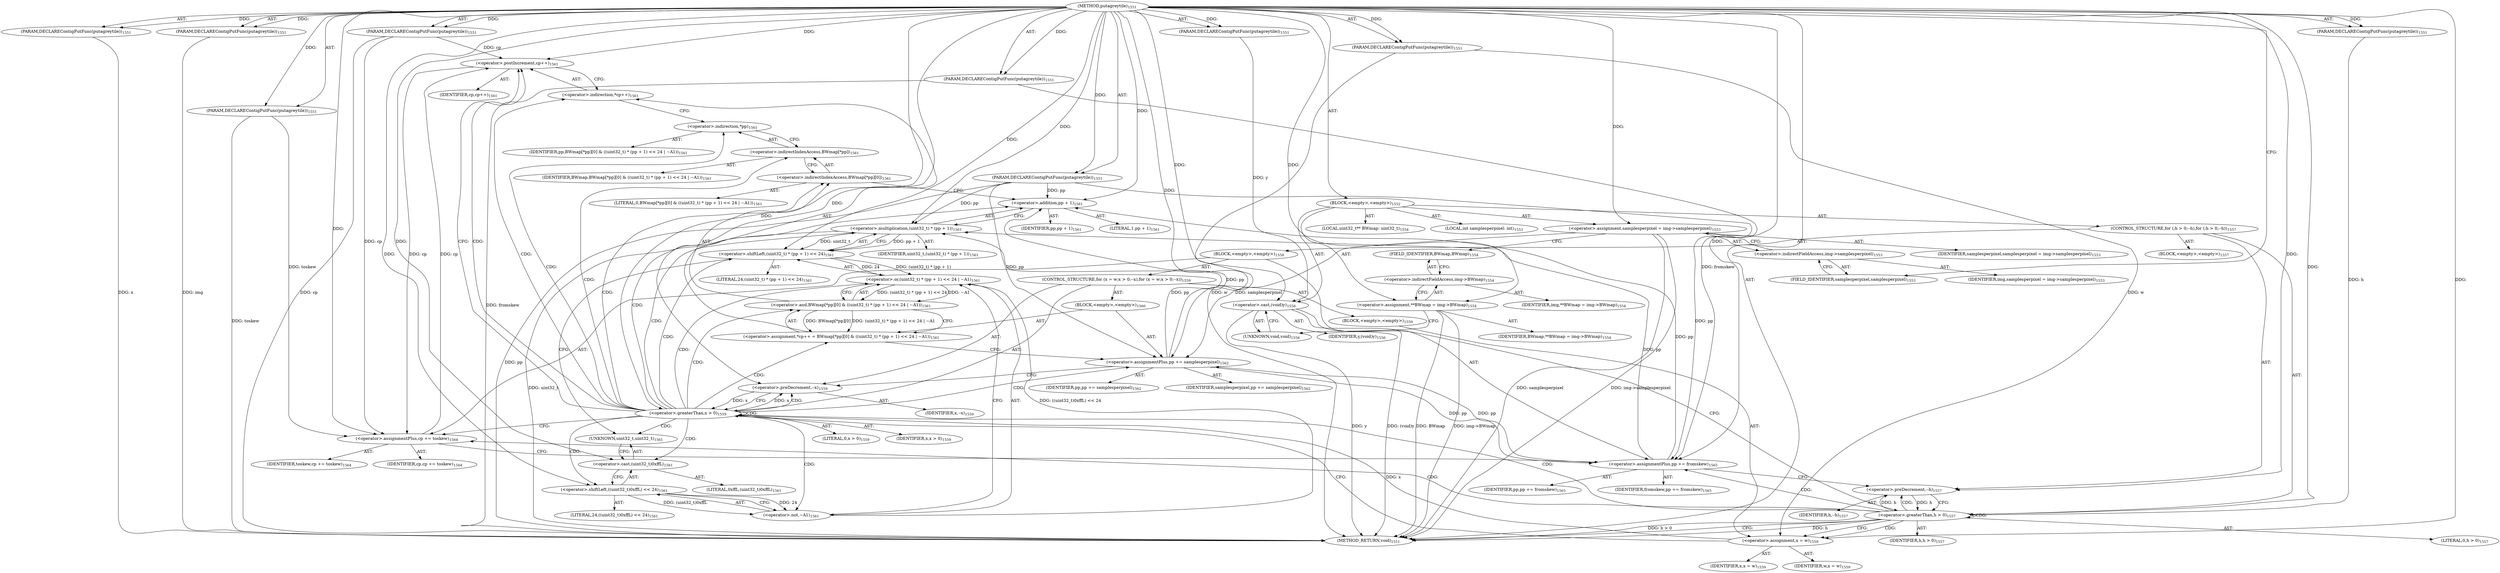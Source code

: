 digraph "putagreytile" {  
"49899" [label = <(METHOD,putagreytile)<SUB>1551</SUB>> ]
"49900" [label = <(PARAM,DECLAREContigPutFunc(putagreytile))<SUB>1551</SUB>> ]
"49901" [label = <(PARAM,DECLAREContigPutFunc(putagreytile))<SUB>1551</SUB>> ]
"49902" [label = <(PARAM,DECLAREContigPutFunc(putagreytile))<SUB>1551</SUB>> ]
"49903" [label = <(PARAM,DECLAREContigPutFunc(putagreytile))<SUB>1551</SUB>> ]
"49904" [label = <(PARAM,DECLAREContigPutFunc(putagreytile))<SUB>1551</SUB>> ]
"49905" [label = <(PARAM,DECLAREContigPutFunc(putagreytile))<SUB>1551</SUB>> ]
"49906" [label = <(PARAM,DECLAREContigPutFunc(putagreytile))<SUB>1551</SUB>> ]
"49907" [label = <(PARAM,DECLAREContigPutFunc(putagreytile))<SUB>1551</SUB>> ]
"49908" [label = <(PARAM,DECLAREContigPutFunc(putagreytile))<SUB>1551</SUB>> ]
"49909" [label = <(BLOCK,&lt;empty&gt;,&lt;empty&gt;)<SUB>1552</SUB>> ]
"49910" [label = <(LOCAL,int samplesperpixel: int)<SUB>1553</SUB>> ]
"49911" [label = <(&lt;operator&gt;.assignment,samplesperpixel = img-&gt;samplesperpixel)<SUB>1553</SUB>> ]
"49912" [label = <(IDENTIFIER,samplesperpixel,samplesperpixel = img-&gt;samplesperpixel)<SUB>1553</SUB>> ]
"49913" [label = <(&lt;operator&gt;.indirectFieldAccess,img-&gt;samplesperpixel)<SUB>1553</SUB>> ]
"49914" [label = <(IDENTIFIER,img,samplesperpixel = img-&gt;samplesperpixel)<SUB>1553</SUB>> ]
"49915" [label = <(FIELD_IDENTIFIER,samplesperpixel,samplesperpixel)<SUB>1553</SUB>> ]
"49916" [label = <(LOCAL,uint32_t** BWmap: uint32_t)<SUB>1554</SUB>> ]
"49917" [label = <(&lt;operator&gt;.assignment,**BWmap = img-&gt;BWmap)<SUB>1554</SUB>> ]
"49918" [label = <(IDENTIFIER,BWmap,**BWmap = img-&gt;BWmap)<SUB>1554</SUB>> ]
"49919" [label = <(&lt;operator&gt;.indirectFieldAccess,img-&gt;BWmap)<SUB>1554</SUB>> ]
"49920" [label = <(IDENTIFIER,img,**BWmap = img-&gt;BWmap)<SUB>1554</SUB>> ]
"49921" [label = <(FIELD_IDENTIFIER,BWmap,BWmap)<SUB>1554</SUB>> ]
"49922" [label = <(&lt;operator&gt;.cast,(void)y)<SUB>1556</SUB>> ]
"49923" [label = <(UNKNOWN,void,void)<SUB>1556</SUB>> ]
"49924" [label = <(IDENTIFIER,y,(void)y)<SUB>1556</SUB>> ]
"49925" [label = <(CONTROL_STRUCTURE,for (;h &gt; 0;--h),for (;h &gt; 0;--h))<SUB>1557</SUB>> ]
"49926" [label = <(BLOCK,&lt;empty&gt;,&lt;empty&gt;)<SUB>1557</SUB>> ]
"49927" [label = <(&lt;operator&gt;.greaterThan,h &gt; 0)<SUB>1557</SUB>> ]
"49928" [label = <(IDENTIFIER,h,h &gt; 0)<SUB>1557</SUB>> ]
"49929" [label = <(LITERAL,0,h &gt; 0)<SUB>1557</SUB>> ]
"49930" [label = <(&lt;operator&gt;.preDecrement,--h)<SUB>1557</SUB>> ]
"49931" [label = <(IDENTIFIER,h,--h)<SUB>1557</SUB>> ]
"49932" [label = <(BLOCK,&lt;empty&gt;,&lt;empty&gt;)<SUB>1558</SUB>> ]
"49933" [label = <(CONTROL_STRUCTURE,for (x = w;x &gt; 0;--x),for (x = w;x &gt; 0;--x))<SUB>1559</SUB>> ]
"49934" [label = <(BLOCK,&lt;empty&gt;,&lt;empty&gt;)<SUB>1559</SUB>> ]
"49935" [label = <(&lt;operator&gt;.assignment,x = w)<SUB>1559</SUB>> ]
"49936" [label = <(IDENTIFIER,x,x = w)<SUB>1559</SUB>> ]
"49937" [label = <(IDENTIFIER,w,x = w)<SUB>1559</SUB>> ]
"49938" [label = <(&lt;operator&gt;.greaterThan,x &gt; 0)<SUB>1559</SUB>> ]
"49939" [label = <(IDENTIFIER,x,x &gt; 0)<SUB>1559</SUB>> ]
"49940" [label = <(LITERAL,0,x &gt; 0)<SUB>1559</SUB>> ]
"49941" [label = <(&lt;operator&gt;.preDecrement,--x)<SUB>1559</SUB>> ]
"49942" [label = <(IDENTIFIER,x,--x)<SUB>1559</SUB>> ]
"49943" [label = <(BLOCK,&lt;empty&gt;,&lt;empty&gt;)<SUB>1560</SUB>> ]
"49944" [label = <(&lt;operator&gt;.assignment,*cp++ = BWmap[*pp][0] &amp; ((uint32_t) * (pp + 1) &lt;&lt; 24 | ~A1))<SUB>1561</SUB>> ]
"49945" [label = <(&lt;operator&gt;.indirection,*cp++)<SUB>1561</SUB>> ]
"49946" [label = <(&lt;operator&gt;.postIncrement,cp++)<SUB>1561</SUB>> ]
"49947" [label = <(IDENTIFIER,cp,cp++)<SUB>1561</SUB>> ]
"49948" [label = <(&lt;operator&gt;.and,BWmap[*pp][0] &amp; ((uint32_t) * (pp + 1) &lt;&lt; 24 | ~A1))<SUB>1561</SUB>> ]
"49949" [label = <(&lt;operator&gt;.indirectIndexAccess,BWmap[*pp][0])<SUB>1561</SUB>> ]
"49950" [label = <(&lt;operator&gt;.indirectIndexAccess,BWmap[*pp])<SUB>1561</SUB>> ]
"49951" [label = <(IDENTIFIER,BWmap,BWmap[*pp][0] &amp; ((uint32_t) * (pp + 1) &lt;&lt; 24 | ~A1))<SUB>1561</SUB>> ]
"49952" [label = <(&lt;operator&gt;.indirection,*pp)<SUB>1561</SUB>> ]
"49953" [label = <(IDENTIFIER,pp,BWmap[*pp][0] &amp; ((uint32_t) * (pp + 1) &lt;&lt; 24 | ~A1))<SUB>1561</SUB>> ]
"49954" [label = <(LITERAL,0,BWmap[*pp][0] &amp; ((uint32_t) * (pp + 1) &lt;&lt; 24 | ~A1))<SUB>1561</SUB>> ]
"49955" [label = <(&lt;operator&gt;.or,(uint32_t) * (pp + 1) &lt;&lt; 24 | ~A1)<SUB>1561</SUB>> ]
"49956" [label = <(&lt;operator&gt;.shiftLeft,(uint32_t) * (pp + 1) &lt;&lt; 24)<SUB>1561</SUB>> ]
"49957" [label = <(&lt;operator&gt;.multiplication,(uint32_t) * (pp + 1))<SUB>1561</SUB>> ]
"49958" [label = <(IDENTIFIER,uint32_t,(uint32_t) * (pp + 1))<SUB>1561</SUB>> ]
"49959" [label = <(&lt;operator&gt;.addition,pp + 1)<SUB>1561</SUB>> ]
"49960" [label = <(IDENTIFIER,pp,pp + 1)<SUB>1561</SUB>> ]
"49961" [label = <(LITERAL,1,pp + 1)<SUB>1561</SUB>> ]
"49962" [label = <(LITERAL,24,(uint32_t) * (pp + 1) &lt;&lt; 24)<SUB>1561</SUB>> ]
"49963" [label = <(&lt;operator&gt;.not,~A1)<SUB>1561</SUB>> ]
"49964" [label = <(&lt;operator&gt;.shiftLeft,((uint32_t)0xffL) &lt;&lt; 24)<SUB>1561</SUB>> ]
"49965" [label = <(&lt;operator&gt;.cast,(uint32_t)0xffL)<SUB>1561</SUB>> ]
"49966" [label = <(UNKNOWN,uint32_t,uint32_t)<SUB>1561</SUB>> ]
"49967" [label = <(LITERAL,0xffL,(uint32_t)0xffL)<SUB>1561</SUB>> ]
"49968" [label = <(LITERAL,24,((uint32_t)0xffL) &lt;&lt; 24)<SUB>1561</SUB>> ]
"49969" [label = <(&lt;operator&gt;.assignmentPlus,pp += samplesperpixel)<SUB>1562</SUB>> ]
"49970" [label = <(IDENTIFIER,pp,pp += samplesperpixel)<SUB>1562</SUB>> ]
"49971" [label = <(IDENTIFIER,samplesperpixel,pp += samplesperpixel)<SUB>1562</SUB>> ]
"49972" [label = <(&lt;operator&gt;.assignmentPlus,cp += toskew)<SUB>1564</SUB>> ]
"49973" [label = <(IDENTIFIER,cp,cp += toskew)<SUB>1564</SUB>> ]
"49974" [label = <(IDENTIFIER,toskew,cp += toskew)<SUB>1564</SUB>> ]
"49975" [label = <(&lt;operator&gt;.assignmentPlus,pp += fromskew)<SUB>1565</SUB>> ]
"49976" [label = <(IDENTIFIER,pp,pp += fromskew)<SUB>1565</SUB>> ]
"49977" [label = <(IDENTIFIER,fromskew,pp += fromskew)<SUB>1565</SUB>> ]
"49978" [label = <(METHOD_RETURN,void)<SUB>1551</SUB>> ]
  "49899" -> "49900"  [ label = "AST: "] 
  "49899" -> "49901"  [ label = "AST: "] 
  "49899" -> "49902"  [ label = "AST: "] 
  "49899" -> "49903"  [ label = "AST: "] 
  "49899" -> "49904"  [ label = "AST: "] 
  "49899" -> "49905"  [ label = "AST: "] 
  "49899" -> "49906"  [ label = "AST: "] 
  "49899" -> "49907"  [ label = "AST: "] 
  "49899" -> "49908"  [ label = "AST: "] 
  "49899" -> "49909"  [ label = "AST: "] 
  "49899" -> "49978"  [ label = "AST: "] 
  "49909" -> "49910"  [ label = "AST: "] 
  "49909" -> "49911"  [ label = "AST: "] 
  "49909" -> "49916"  [ label = "AST: "] 
  "49909" -> "49917"  [ label = "AST: "] 
  "49909" -> "49922"  [ label = "AST: "] 
  "49909" -> "49925"  [ label = "AST: "] 
  "49911" -> "49912"  [ label = "AST: "] 
  "49911" -> "49913"  [ label = "AST: "] 
  "49913" -> "49914"  [ label = "AST: "] 
  "49913" -> "49915"  [ label = "AST: "] 
  "49917" -> "49918"  [ label = "AST: "] 
  "49917" -> "49919"  [ label = "AST: "] 
  "49919" -> "49920"  [ label = "AST: "] 
  "49919" -> "49921"  [ label = "AST: "] 
  "49922" -> "49923"  [ label = "AST: "] 
  "49922" -> "49924"  [ label = "AST: "] 
  "49925" -> "49926"  [ label = "AST: "] 
  "49925" -> "49927"  [ label = "AST: "] 
  "49925" -> "49930"  [ label = "AST: "] 
  "49925" -> "49932"  [ label = "AST: "] 
  "49927" -> "49928"  [ label = "AST: "] 
  "49927" -> "49929"  [ label = "AST: "] 
  "49930" -> "49931"  [ label = "AST: "] 
  "49932" -> "49933"  [ label = "AST: "] 
  "49932" -> "49972"  [ label = "AST: "] 
  "49932" -> "49975"  [ label = "AST: "] 
  "49933" -> "49934"  [ label = "AST: "] 
  "49933" -> "49938"  [ label = "AST: "] 
  "49933" -> "49941"  [ label = "AST: "] 
  "49933" -> "49943"  [ label = "AST: "] 
  "49934" -> "49935"  [ label = "AST: "] 
  "49935" -> "49936"  [ label = "AST: "] 
  "49935" -> "49937"  [ label = "AST: "] 
  "49938" -> "49939"  [ label = "AST: "] 
  "49938" -> "49940"  [ label = "AST: "] 
  "49941" -> "49942"  [ label = "AST: "] 
  "49943" -> "49944"  [ label = "AST: "] 
  "49943" -> "49969"  [ label = "AST: "] 
  "49944" -> "49945"  [ label = "AST: "] 
  "49944" -> "49948"  [ label = "AST: "] 
  "49945" -> "49946"  [ label = "AST: "] 
  "49946" -> "49947"  [ label = "AST: "] 
  "49948" -> "49949"  [ label = "AST: "] 
  "49948" -> "49955"  [ label = "AST: "] 
  "49949" -> "49950"  [ label = "AST: "] 
  "49949" -> "49954"  [ label = "AST: "] 
  "49950" -> "49951"  [ label = "AST: "] 
  "49950" -> "49952"  [ label = "AST: "] 
  "49952" -> "49953"  [ label = "AST: "] 
  "49955" -> "49956"  [ label = "AST: "] 
  "49955" -> "49963"  [ label = "AST: "] 
  "49956" -> "49957"  [ label = "AST: "] 
  "49956" -> "49962"  [ label = "AST: "] 
  "49957" -> "49958"  [ label = "AST: "] 
  "49957" -> "49959"  [ label = "AST: "] 
  "49959" -> "49960"  [ label = "AST: "] 
  "49959" -> "49961"  [ label = "AST: "] 
  "49963" -> "49964"  [ label = "AST: "] 
  "49964" -> "49965"  [ label = "AST: "] 
  "49964" -> "49968"  [ label = "AST: "] 
  "49965" -> "49966"  [ label = "AST: "] 
  "49965" -> "49967"  [ label = "AST: "] 
  "49969" -> "49970"  [ label = "AST: "] 
  "49969" -> "49971"  [ label = "AST: "] 
  "49972" -> "49973"  [ label = "AST: "] 
  "49972" -> "49974"  [ label = "AST: "] 
  "49975" -> "49976"  [ label = "AST: "] 
  "49975" -> "49977"  [ label = "AST: "] 
  "49911" -> "49921"  [ label = "CFG: "] 
  "49917" -> "49923"  [ label = "CFG: "] 
  "49922" -> "49927"  [ label = "CFG: "] 
  "49913" -> "49911"  [ label = "CFG: "] 
  "49919" -> "49917"  [ label = "CFG: "] 
  "49923" -> "49922"  [ label = "CFG: "] 
  "49927" -> "49978"  [ label = "CFG: "] 
  "49927" -> "49935"  [ label = "CFG: "] 
  "49930" -> "49927"  [ label = "CFG: "] 
  "49915" -> "49913"  [ label = "CFG: "] 
  "49921" -> "49919"  [ label = "CFG: "] 
  "49972" -> "49975"  [ label = "CFG: "] 
  "49975" -> "49930"  [ label = "CFG: "] 
  "49938" -> "49946"  [ label = "CFG: "] 
  "49938" -> "49972"  [ label = "CFG: "] 
  "49941" -> "49938"  [ label = "CFG: "] 
  "49935" -> "49938"  [ label = "CFG: "] 
  "49944" -> "49969"  [ label = "CFG: "] 
  "49969" -> "49941"  [ label = "CFG: "] 
  "49945" -> "49952"  [ label = "CFG: "] 
  "49948" -> "49944"  [ label = "CFG: "] 
  "49946" -> "49945"  [ label = "CFG: "] 
  "49949" -> "49959"  [ label = "CFG: "] 
  "49955" -> "49948"  [ label = "CFG: "] 
  "49950" -> "49949"  [ label = "CFG: "] 
  "49956" -> "49966"  [ label = "CFG: "] 
  "49963" -> "49955"  [ label = "CFG: "] 
  "49952" -> "49950"  [ label = "CFG: "] 
  "49957" -> "49956"  [ label = "CFG: "] 
  "49964" -> "49963"  [ label = "CFG: "] 
  "49959" -> "49957"  [ label = "CFG: "] 
  "49965" -> "49964"  [ label = "CFG: "] 
  "49966" -> "49965"  [ label = "CFG: "] 
  "49899" -> "49915"  [ label = "CFG: "] 
  "49900" -> "49978"  [ label = "DDG: img"] 
  "49901" -> "49978"  [ label = "DDG: cp"] 
  "49902" -> "49978"  [ label = "DDG: x"] 
  "49904" -> "49978"  [ label = "DDG: w"] 
  "49906" -> "49978"  [ label = "DDG: fromskew"] 
  "49907" -> "49978"  [ label = "DDG: toskew"] 
  "49908" -> "49978"  [ label = "DDG: pp"] 
  "49911" -> "49978"  [ label = "DDG: samplesperpixel"] 
  "49911" -> "49978"  [ label = "DDG: img-&gt;samplesperpixel"] 
  "49917" -> "49978"  [ label = "DDG: BWmap"] 
  "49917" -> "49978"  [ label = "DDG: img-&gt;BWmap"] 
  "49922" -> "49978"  [ label = "DDG: y"] 
  "49922" -> "49978"  [ label = "DDG: (void)y"] 
  "49927" -> "49978"  [ label = "DDG: h"] 
  "49927" -> "49978"  [ label = "DDG: h &gt; 0"] 
  "49957" -> "49978"  [ label = "DDG: uint32_t"] 
  "49899" -> "49900"  [ label = "DDG: "] 
  "49899" -> "49901"  [ label = "DDG: "] 
  "49899" -> "49902"  [ label = "DDG: "] 
  "49899" -> "49903"  [ label = "DDG: "] 
  "49899" -> "49904"  [ label = "DDG: "] 
  "49899" -> "49905"  [ label = "DDG: "] 
  "49899" -> "49906"  [ label = "DDG: "] 
  "49899" -> "49907"  [ label = "DDG: "] 
  "49899" -> "49908"  [ label = "DDG: "] 
  "49903" -> "49922"  [ label = "DDG: y"] 
  "49899" -> "49922"  [ label = "DDG: "] 
  "49899" -> "49911"  [ label = "DDG: "] 
  "49899" -> "49917"  [ label = "DDG: "] 
  "49930" -> "49927"  [ label = "DDG: h"] 
  "49905" -> "49927"  [ label = "DDG: h"] 
  "49899" -> "49927"  [ label = "DDG: "] 
  "49927" -> "49930"  [ label = "DDG: h"] 
  "49899" -> "49930"  [ label = "DDG: "] 
  "49907" -> "49972"  [ label = "DDG: toskew"] 
  "49899" -> "49972"  [ label = "DDG: "] 
  "49906" -> "49975"  [ label = "DDG: fromskew"] 
  "49899" -> "49975"  [ label = "DDG: "] 
  "49946" -> "49972"  [ label = "DDG: cp"] 
  "49901" -> "49972"  [ label = "DDG: cp"] 
  "49969" -> "49975"  [ label = "DDG: pp"] 
  "49908" -> "49975"  [ label = "DDG: pp"] 
  "49904" -> "49935"  [ label = "DDG: w"] 
  "49899" -> "49935"  [ label = "DDG: "] 
  "49935" -> "49938"  [ label = "DDG: x"] 
  "49941" -> "49938"  [ label = "DDG: x"] 
  "49899" -> "49938"  [ label = "DDG: "] 
  "49938" -> "49941"  [ label = "DDG: x"] 
  "49899" -> "49941"  [ label = "DDG: "] 
  "49948" -> "49944"  [ label = "DDG: BWmap[*pp][0]"] 
  "49948" -> "49944"  [ label = "DDG: (uint32_t) * (pp + 1) &lt;&lt; 24 | ~A1"] 
  "49911" -> "49969"  [ label = "DDG: samplesperpixel"] 
  "49899" -> "49969"  [ label = "DDG: "] 
  "49975" -> "49969"  [ label = "DDG: pp"] 
  "49908" -> "49969"  [ label = "DDG: pp"] 
  "49955" -> "49948"  [ label = "DDG: (uint32_t) * (pp + 1) &lt;&lt; 24"] 
  "49955" -> "49948"  [ label = "DDG: ~A1"] 
  "49972" -> "49946"  [ label = "DDG: cp"] 
  "49901" -> "49946"  [ label = "DDG: cp"] 
  "49899" -> "49946"  [ label = "DDG: "] 
  "49956" -> "49955"  [ label = "DDG: (uint32_t) * (pp + 1)"] 
  "49956" -> "49955"  [ label = "DDG: 24"] 
  "49963" -> "49955"  [ label = "DDG: ((uint32_t)0xffL) &lt;&lt; 24"] 
  "49957" -> "49956"  [ label = "DDG: uint32_t"] 
  "49957" -> "49956"  [ label = "DDG: pp + 1"] 
  "49899" -> "49956"  [ label = "DDG: "] 
  "49964" -> "49963"  [ label = "DDG: (uint32_t)0xffL"] 
  "49964" -> "49963"  [ label = "DDG: 24"] 
  "49899" -> "49957"  [ label = "DDG: "] 
  "49975" -> "49957"  [ label = "DDG: pp"] 
  "49969" -> "49957"  [ label = "DDG: pp"] 
  "49908" -> "49957"  [ label = "DDG: pp"] 
  "49899" -> "49964"  [ label = "DDG: "] 
  "49975" -> "49959"  [ label = "DDG: pp"] 
  "49969" -> "49959"  [ label = "DDG: pp"] 
  "49908" -> "49959"  [ label = "DDG: pp"] 
  "49899" -> "49959"  [ label = "DDG: "] 
  "49899" -> "49965"  [ label = "DDG: "] 
  "49927" -> "49935"  [ label = "CDG: "] 
  "49927" -> "49927"  [ label = "CDG: "] 
  "49927" -> "49975"  [ label = "CDG: "] 
  "49927" -> "49930"  [ label = "CDG: "] 
  "49927" -> "49938"  [ label = "CDG: "] 
  "49927" -> "49972"  [ label = "CDG: "] 
  "49938" -> "49955"  [ label = "CDG: "] 
  "49938" -> "49956"  [ label = "CDG: "] 
  "49938" -> "49964"  [ label = "CDG: "] 
  "49938" -> "49959"  [ label = "CDG: "] 
  "49938" -> "49948"  [ label = "CDG: "] 
  "49938" -> "49949"  [ label = "CDG: "] 
  "49938" -> "49945"  [ label = "CDG: "] 
  "49938" -> "49941"  [ label = "CDG: "] 
  "49938" -> "49950"  [ label = "CDG: "] 
  "49938" -> "49963"  [ label = "CDG: "] 
  "49938" -> "49944"  [ label = "CDG: "] 
  "49938" -> "49946"  [ label = "CDG: "] 
  "49938" -> "49938"  [ label = "CDG: "] 
  "49938" -> "49966"  [ label = "CDG: "] 
  "49938" -> "49957"  [ label = "CDG: "] 
  "49938" -> "49965"  [ label = "CDG: "] 
  "49938" -> "49952"  [ label = "CDG: "] 
  "49938" -> "49969"  [ label = "CDG: "] 
}
